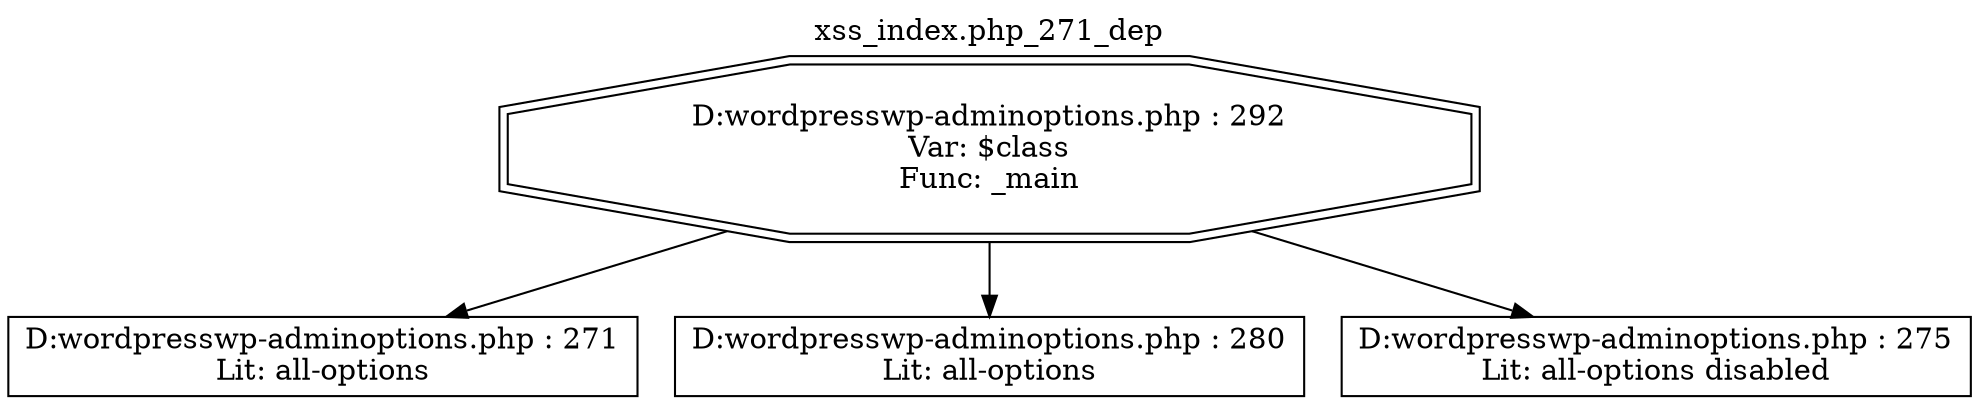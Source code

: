 digraph cfg {
  label="xss_index.php_271_dep";
  labelloc=t;
  n1 [shape=doubleoctagon, label="D:\wordpress\wp-admin\options.php : 292\nVar: $class\nFunc: _main\n"];
  n2 [shape=box, label="D:\wordpress\wp-admin\options.php : 271\nLit: all-options\n"];
  n3 [shape=box, label="D:\wordpress\wp-admin\options.php : 280\nLit: all-options\n"];
  n4 [shape=box, label="D:\wordpress\wp-admin\options.php : 275\nLit: all-options disabled\n"];
  n1 -> n2;
  n1 -> n3;
  n1 -> n4;
}
